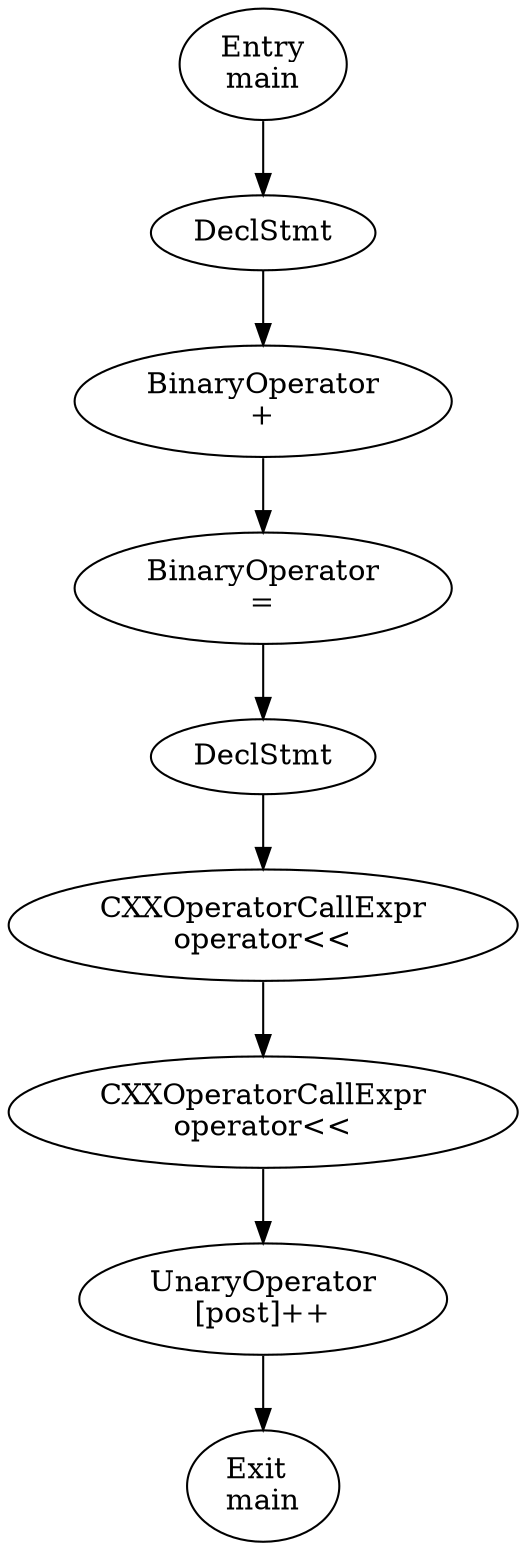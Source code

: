 digraph cfg {

"3#Entry" [label="Entry\lmain"] ;
"5" [label="DeclStmt"] ;
"9" [label="BinaryOperator\l+" ] ;
"7" [label="BinaryOperator\l=" ] ;
"12" [label="DeclStmt"] ;
"27" [label="CXXOperatorCallExpr\loperator<<"] ;
"24" [label="CXXOperatorCallExpr\loperator<<"] ;
"35" [label="UnaryOperator\l[post]++" ] ;
"3#Exit" [label="Exit\lmain"] ;
"3#Entry" -> "5" ;
"5" -> "9" ;
"9" -> "7" ;
"7" -> "12" ;
"12" -> "27" ;
"27" -> "24" ;
"24" -> "35" ;
"35" -> "3#Exit" ;

}
